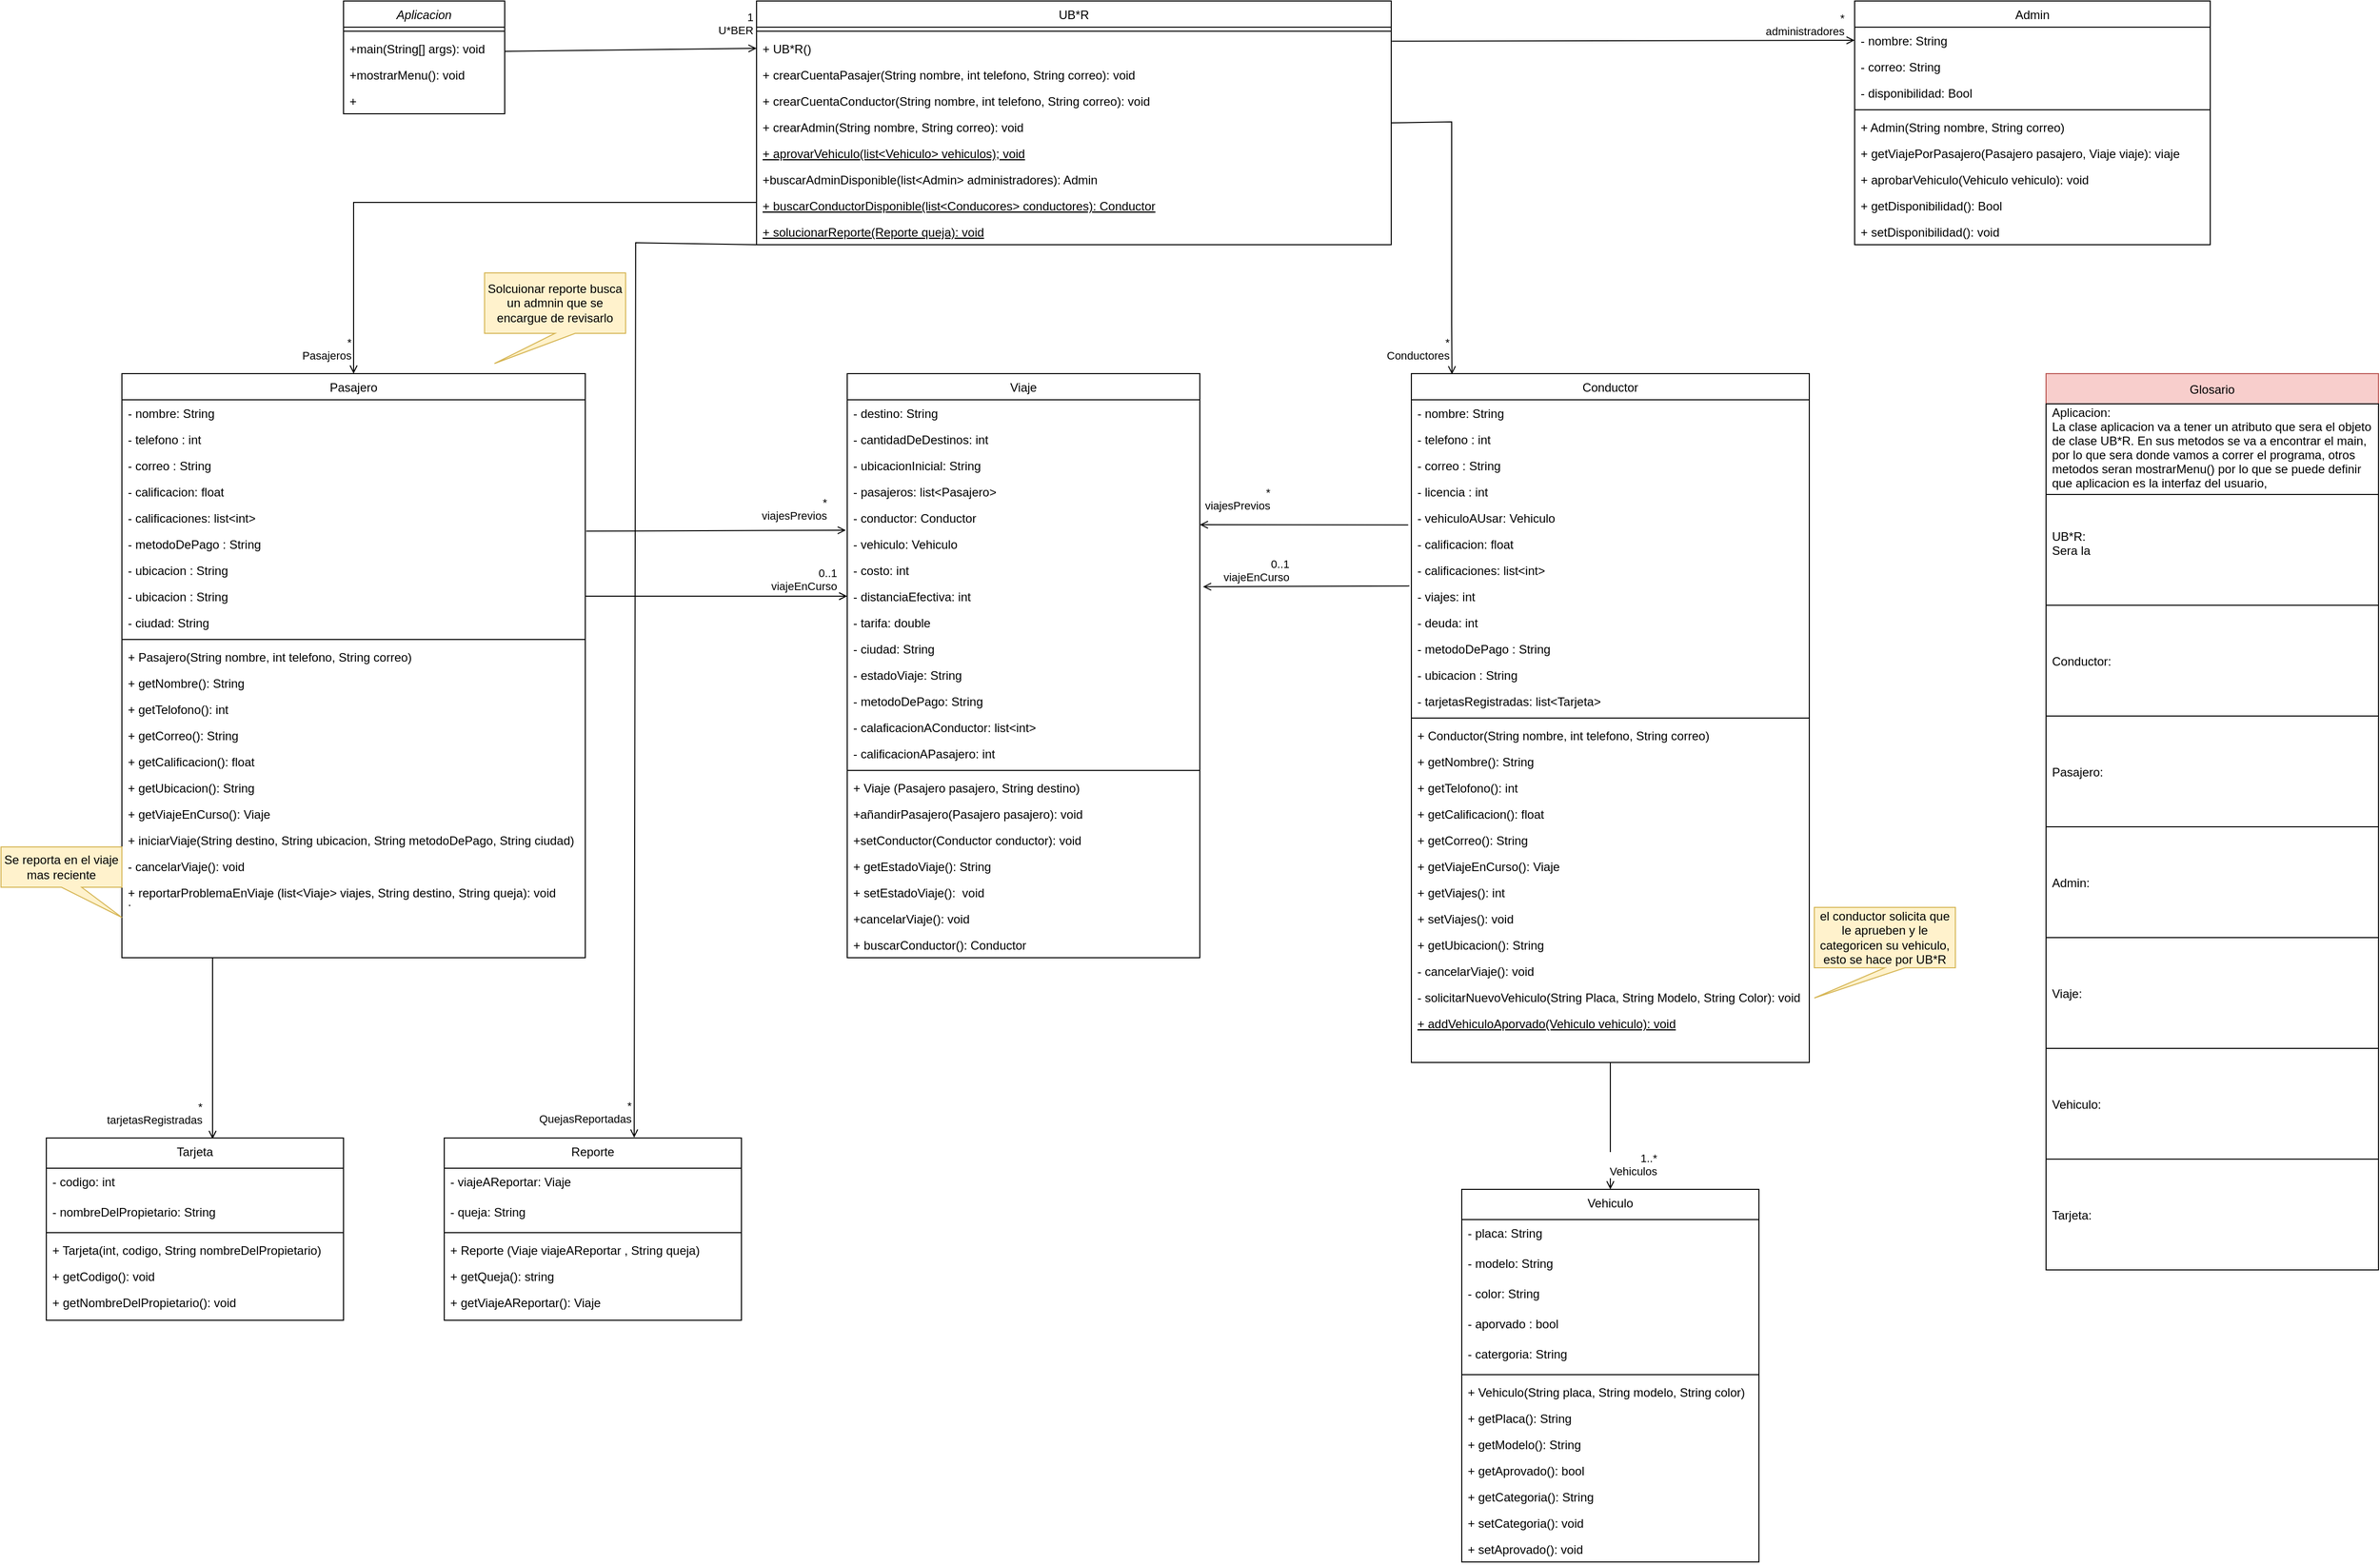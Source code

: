<mxfile version="20.3.0" type="github">
  <diagram id="C5RBs43oDa-KdzZeNtuy" name="Page-1">
    <mxGraphModel dx="1944" dy="609" grid="1" gridSize="10" guides="1" tooltips="1" connect="1" arrows="1" fold="1" page="1" pageScale="1" pageWidth="827" pageHeight="1169" math="0" shadow="0">
      <root>
        <mxCell id="WIyWlLk6GJQsqaUBKTNV-0" />
        <mxCell id="WIyWlLk6GJQsqaUBKTNV-1" parent="WIyWlLk6GJQsqaUBKTNV-0" />
        <mxCell id="zkfFHV4jXpPFQw0GAbJ--0" value="Aplicacion" style="swimlane;fontStyle=2;align=center;verticalAlign=top;childLayout=stackLayout;horizontal=1;startSize=26;horizontalStack=0;resizeParent=1;resizeLast=0;collapsible=1;marginBottom=0;rounded=0;shadow=0;strokeWidth=1;" parent="WIyWlLk6GJQsqaUBKTNV-1" vertex="1">
          <mxGeometry x="-370" y="40" width="160" height="112" as="geometry">
            <mxRectangle x="230" y="140" width="160" height="26" as="alternateBounds" />
          </mxGeometry>
        </mxCell>
        <mxCell id="zkfFHV4jXpPFQw0GAbJ--4" value="" style="line;html=1;strokeWidth=1;align=left;verticalAlign=middle;spacingTop=-1;spacingLeft=3;spacingRight=3;rotatable=0;labelPosition=right;points=[];portConstraint=eastwest;" parent="zkfFHV4jXpPFQw0GAbJ--0" vertex="1">
          <mxGeometry y="26" width="160" height="8" as="geometry" />
        </mxCell>
        <mxCell id="zkfFHV4jXpPFQw0GAbJ--5" value="+main(String[] args): void" style="text;align=left;verticalAlign=top;spacingLeft=4;spacingRight=4;overflow=hidden;rotatable=0;points=[[0,0.5],[1,0.5]];portConstraint=eastwest;" parent="zkfFHV4jXpPFQw0GAbJ--0" vertex="1">
          <mxGeometry y="34" width="160" height="26" as="geometry" />
        </mxCell>
        <mxCell id="MLmQVyr9P93g7gufr7wJ-302" value="" style="endArrow=open;html=1;rounded=0;entryX=0;entryY=0.5;entryDx=0;entryDy=0;endFill=0;" parent="zkfFHV4jXpPFQw0GAbJ--0" target="MLmQVyr9P93g7gufr7wJ-48" edge="1">
          <mxGeometry relative="1" as="geometry">
            <mxPoint x="160" y="50" as="sourcePoint" />
            <mxPoint x="275.84" y="49.998" as="targetPoint" />
          </mxGeometry>
        </mxCell>
        <mxCell id="MLmQVyr9P93g7gufr7wJ-303" value="1&lt;br&gt;U*BER" style="edgeLabel;resizable=0;html=1;align=right;verticalAlign=bottom;" parent="MLmQVyr9P93g7gufr7wJ-302" connectable="0" vertex="1">
          <mxGeometry x="1" relative="1" as="geometry">
            <mxPoint x="-2" y="-10" as="offset" />
          </mxGeometry>
        </mxCell>
        <mxCell id="MLmQVyr9P93g7gufr7wJ-40" value="+mostrarMenu(): void" style="text;align=left;verticalAlign=top;spacingLeft=4;spacingRight=4;overflow=hidden;rotatable=0;points=[[0,0.5],[1,0.5]];portConstraint=eastwest;" parent="zkfFHV4jXpPFQw0GAbJ--0" vertex="1">
          <mxGeometry y="60" width="160" height="26" as="geometry" />
        </mxCell>
        <mxCell id="MLmQVyr9P93g7gufr7wJ-39" value="+" style="text;align=left;verticalAlign=top;spacingLeft=4;spacingRight=4;overflow=hidden;rotatable=0;points=[[0,0.5],[1,0.5]];portConstraint=eastwest;" parent="zkfFHV4jXpPFQw0GAbJ--0" vertex="1">
          <mxGeometry y="86" width="160" height="26" as="geometry" />
        </mxCell>
        <mxCell id="MLmQVyr9P93g7gufr7wJ-501" style="edgeStyle=orthogonalEdgeStyle;rounded=0;orthogonalLoop=1;jettySize=auto;html=1;endArrow=open;endFill=0;" parent="WIyWlLk6GJQsqaUBKTNV-1" source="zkfFHV4jXpPFQw0GAbJ--6" edge="1">
          <mxGeometry relative="1" as="geometry">
            <mxPoint x="-500" y="1170" as="targetPoint" />
            <Array as="points">
              <mxPoint x="-500" y="1169" />
            </Array>
          </mxGeometry>
        </mxCell>
        <mxCell id="zkfFHV4jXpPFQw0GAbJ--6" value="Pasajero" style="swimlane;fontStyle=0;align=center;verticalAlign=top;childLayout=stackLayout;horizontal=1;startSize=26;horizontalStack=0;resizeParent=1;resizeLast=0;collapsible=1;marginBottom=0;rounded=0;shadow=0;strokeWidth=1;" parent="WIyWlLk6GJQsqaUBKTNV-1" vertex="1">
          <mxGeometry x="-590" y="410" width="460" height="580" as="geometry">
            <mxRectangle x="130" y="380" width="160" height="26" as="alternateBounds" />
          </mxGeometry>
        </mxCell>
        <mxCell id="zkfFHV4jXpPFQw0GAbJ--7" value="- nombre: String" style="text;align=left;verticalAlign=top;spacingLeft=4;spacingRight=4;overflow=hidden;rotatable=0;points=[[0,0.5],[1,0.5]];portConstraint=eastwest;" parent="zkfFHV4jXpPFQw0GAbJ--6" vertex="1">
          <mxGeometry y="26" width="460" height="26" as="geometry" />
        </mxCell>
        <mxCell id="MLmQVyr9P93g7gufr7wJ-67" value="- telefono : int" style="text;align=left;verticalAlign=top;spacingLeft=4;spacingRight=4;overflow=hidden;rotatable=0;points=[[0,0.5],[1,0.5]];portConstraint=eastwest;" parent="zkfFHV4jXpPFQw0GAbJ--6" vertex="1">
          <mxGeometry y="52" width="460" height="26" as="geometry" />
        </mxCell>
        <mxCell id="MLmQVyr9P93g7gufr7wJ-68" value="- correo : String" style="text;align=left;verticalAlign=top;spacingLeft=4;spacingRight=4;overflow=hidden;rotatable=0;points=[[0,0.5],[1,0.5]];portConstraint=eastwest;" parent="zkfFHV4jXpPFQw0GAbJ--6" vertex="1">
          <mxGeometry y="78" width="460" height="26" as="geometry" />
        </mxCell>
        <mxCell id="zkfFHV4jXpPFQw0GAbJ--8" value="- calificacion: float" style="text;align=left;verticalAlign=top;spacingLeft=4;spacingRight=4;overflow=hidden;rotatable=0;points=[[0,0.5],[1,0.5]];portConstraint=eastwest;rounded=0;shadow=0;html=0;" parent="zkfFHV4jXpPFQw0GAbJ--6" vertex="1">
          <mxGeometry y="104" width="460" height="26" as="geometry" />
        </mxCell>
        <mxCell id="MLmQVyr9P93g7gufr7wJ-361" value="- calificaciones: list&lt;int&gt;" style="text;align=left;verticalAlign=top;spacingLeft=4;spacingRight=4;overflow=hidden;rotatable=0;points=[[0,0.5],[1,0.5]];portConstraint=eastwest;rounded=0;shadow=0;html=0;" parent="zkfFHV4jXpPFQw0GAbJ--6" vertex="1">
          <mxGeometry y="130" width="460" height="26" as="geometry" />
        </mxCell>
        <mxCell id="MLmQVyr9P93g7gufr7wJ-64" value="- metodoDePago : String" style="text;align=left;verticalAlign=top;spacingLeft=4;spacingRight=4;overflow=hidden;rotatable=0;points=[[0,0.5],[1,0.5]];portConstraint=eastwest;rounded=0;shadow=0;html=0;" parent="zkfFHV4jXpPFQw0GAbJ--6" vertex="1">
          <mxGeometry y="156" width="460" height="26" as="geometry" />
        </mxCell>
        <mxCell id="MLmQVyr9P93g7gufr7wJ-65" value="- ubicacion : String" style="text;align=left;verticalAlign=top;spacingLeft=4;spacingRight=4;overflow=hidden;rotatable=0;points=[[0,0.5],[1,0.5]];portConstraint=eastwest;rounded=0;shadow=0;html=0;" parent="zkfFHV4jXpPFQw0GAbJ--6" vertex="1">
          <mxGeometry y="182" width="460" height="26" as="geometry" />
        </mxCell>
        <mxCell id="MLmQVyr9P93g7gufr7wJ-452" value="- ubicacion : String" style="text;align=left;verticalAlign=top;spacingLeft=4;spacingRight=4;overflow=hidden;rotatable=0;points=[[0,0.5],[1,0.5]];portConstraint=eastwest;rounded=0;shadow=0;html=0;" parent="zkfFHV4jXpPFQw0GAbJ--6" vertex="1">
          <mxGeometry y="208" width="460" height="26" as="geometry" />
        </mxCell>
        <mxCell id="MLmQVyr9P93g7gufr7wJ-353" value="- ciudad: String" style="text;align=left;verticalAlign=top;spacingLeft=4;spacingRight=4;overflow=hidden;rotatable=0;points=[[0,0.5],[1,0.5]];portConstraint=eastwest;rounded=0;shadow=0;html=0;" parent="zkfFHV4jXpPFQw0GAbJ--6" vertex="1">
          <mxGeometry y="234" width="460" height="26" as="geometry" />
        </mxCell>
        <mxCell id="zkfFHV4jXpPFQw0GAbJ--9" value="" style="line;html=1;strokeWidth=1;align=left;verticalAlign=middle;spacingTop=-1;spacingLeft=3;spacingRight=3;rotatable=0;labelPosition=right;points=[];portConstraint=eastwest;" parent="zkfFHV4jXpPFQw0GAbJ--6" vertex="1">
          <mxGeometry y="260" width="460" height="8" as="geometry" />
        </mxCell>
        <mxCell id="zkfFHV4jXpPFQw0GAbJ--11" value="+ Pasajero(String nombre, int telefono, String correo)" style="text;align=left;verticalAlign=top;spacingLeft=4;spacingRight=4;overflow=hidden;rotatable=0;points=[[0,0.5],[1,0.5]];portConstraint=eastwest;" parent="zkfFHV4jXpPFQw0GAbJ--6" vertex="1">
          <mxGeometry y="268" width="460" height="26" as="geometry" />
        </mxCell>
        <mxCell id="MLmQVyr9P93g7gufr7wJ-69" value="+ getNombre(): String" style="text;align=left;verticalAlign=top;spacingLeft=4;spacingRight=4;overflow=hidden;rotatable=0;points=[[0,0.5],[1,0.5]];portConstraint=eastwest;" parent="zkfFHV4jXpPFQw0GAbJ--6" vertex="1">
          <mxGeometry y="294" width="460" height="26" as="geometry" />
        </mxCell>
        <mxCell id="MLmQVyr9P93g7gufr7wJ-72" value="+ getTelofono(): int" style="text;align=left;verticalAlign=top;spacingLeft=4;spacingRight=4;overflow=hidden;rotatable=0;points=[[0,0.5],[1,0.5]];portConstraint=eastwest;" parent="zkfFHV4jXpPFQw0GAbJ--6" vertex="1">
          <mxGeometry y="320" width="460" height="26" as="geometry" />
        </mxCell>
        <mxCell id="MLmQVyr9P93g7gufr7wJ-71" value="+ getCorreo(): String" style="text;align=left;verticalAlign=top;spacingLeft=4;spacingRight=4;overflow=hidden;rotatable=0;points=[[0,0.5],[1,0.5]];portConstraint=eastwest;" parent="zkfFHV4jXpPFQw0GAbJ--6" vertex="1">
          <mxGeometry y="346" width="460" height="26" as="geometry" />
        </mxCell>
        <mxCell id="MLmQVyr9P93g7gufr7wJ-322" value="+ getCalificacion(): float" style="text;align=left;verticalAlign=top;spacingLeft=4;spacingRight=4;overflow=hidden;rotatable=0;points=[[0,0.5],[1,0.5]];portConstraint=eastwest;" parent="zkfFHV4jXpPFQw0GAbJ--6" vertex="1">
          <mxGeometry y="372" width="460" height="26" as="geometry" />
        </mxCell>
        <mxCell id="MLmQVyr9P93g7gufr7wJ-344" value="+ getUbicacion(): String" style="text;align=left;verticalAlign=top;spacingLeft=4;spacingRight=4;overflow=hidden;rotatable=0;points=[[0,0.5],[1,0.5]];portConstraint=eastwest;" parent="zkfFHV4jXpPFQw0GAbJ--6" vertex="1">
          <mxGeometry y="398" width="460" height="26" as="geometry" />
        </mxCell>
        <mxCell id="MLmQVyr9P93g7gufr7wJ-70" value="+ getViajeEnCurso(): Viaje" style="text;align=left;verticalAlign=top;spacingLeft=4;spacingRight=4;overflow=hidden;rotatable=0;points=[[0,0.5],[1,0.5]];portConstraint=eastwest;" parent="zkfFHV4jXpPFQw0GAbJ--6" vertex="1">
          <mxGeometry y="424" width="460" height="26" as="geometry" />
        </mxCell>
        <mxCell id="MLmQVyr9P93g7gufr7wJ-301" value="+ iniciarViaje(String destino, String ubicacion, String metodoDePago, String ciudad)" style="text;align=left;verticalAlign=top;spacingLeft=4;spacingRight=4;overflow=hidden;rotatable=0;points=[[0,0.5],[1,0.5]];portConstraint=eastwest;" parent="zkfFHV4jXpPFQw0GAbJ--6" vertex="1">
          <mxGeometry y="450" width="460" height="26" as="geometry" />
        </mxCell>
        <mxCell id="MLmQVyr9P93g7gufr7wJ-346" value="- cancelarViaje(): void" style="text;align=left;verticalAlign=top;spacingLeft=4;spacingRight=4;overflow=hidden;rotatable=0;points=[[0,0.5],[1,0.5]];portConstraint=eastwest;" parent="zkfFHV4jXpPFQw0GAbJ--6" vertex="1">
          <mxGeometry y="476" width="460" height="26" as="geometry" />
        </mxCell>
        <mxCell id="MLmQVyr9P93g7gufr7wJ-410" value="+ reportarProblemaEnViaje (list&lt;Viaje&gt; viajes, String destino, String queja): void&#xa;:" style="text;align=left;verticalAlign=top;spacingLeft=4;spacingRight=4;overflow=hidden;rotatable=0;points=[[0,0.5],[1,0.5]];portConstraint=eastwest;" parent="zkfFHV4jXpPFQw0GAbJ--6" vertex="1">
          <mxGeometry y="502" width="460" height="26" as="geometry" />
        </mxCell>
        <mxCell id="zkfFHV4jXpPFQw0GAbJ--17" value="Viaje" style="swimlane;fontStyle=0;align=center;verticalAlign=top;childLayout=stackLayout;horizontal=1;startSize=26;horizontalStack=0;resizeParent=1;resizeLast=0;collapsible=1;marginBottom=0;rounded=0;shadow=0;strokeWidth=1;" parent="WIyWlLk6GJQsqaUBKTNV-1" vertex="1">
          <mxGeometry x="130" y="410" width="350" height="580" as="geometry">
            <mxRectangle x="550" y="140" width="160" height="26" as="alternateBounds" />
          </mxGeometry>
        </mxCell>
        <mxCell id="zkfFHV4jXpPFQw0GAbJ--18" value="- destino: String" style="text;align=left;verticalAlign=top;spacingLeft=4;spacingRight=4;overflow=hidden;rotatable=0;points=[[0,0.5],[1,0.5]];portConstraint=eastwest;" parent="zkfFHV4jXpPFQw0GAbJ--17" vertex="1">
          <mxGeometry y="26" width="350" height="26" as="geometry" />
        </mxCell>
        <mxCell id="MLmQVyr9P93g7gufr7wJ-354" value="- cantidadDeDestinos: int" style="text;align=left;verticalAlign=top;spacingLeft=4;spacingRight=4;overflow=hidden;rotatable=0;points=[[0,0.5],[1,0.5]];portConstraint=eastwest;" parent="zkfFHV4jXpPFQw0GAbJ--17" vertex="1">
          <mxGeometry y="52" width="350" height="26" as="geometry" />
        </mxCell>
        <mxCell id="zkfFHV4jXpPFQw0GAbJ--19" value="- ubicacionInicial: String" style="text;align=left;verticalAlign=top;spacingLeft=4;spacingRight=4;overflow=hidden;rotatable=0;points=[[0,0.5],[1,0.5]];portConstraint=eastwest;rounded=0;shadow=0;html=0;" parent="zkfFHV4jXpPFQw0GAbJ--17" vertex="1">
          <mxGeometry y="78" width="350" height="26" as="geometry" />
        </mxCell>
        <mxCell id="zkfFHV4jXpPFQw0GAbJ--20" value="- pasajeros: list&lt;Pasajero&gt;" style="text;align=left;verticalAlign=top;spacingLeft=4;spacingRight=4;overflow=hidden;rotatable=0;points=[[0,0.5],[1,0.5]];portConstraint=eastwest;rounded=0;shadow=0;html=0;" parent="zkfFHV4jXpPFQw0GAbJ--17" vertex="1">
          <mxGeometry y="104" width="350" height="26" as="geometry" />
        </mxCell>
        <mxCell id="zkfFHV4jXpPFQw0GAbJ--21" value="- conductor: Conductor" style="text;align=left;verticalAlign=top;spacingLeft=4;spacingRight=4;overflow=hidden;rotatable=0;points=[[0,0.5],[1,0.5]];portConstraint=eastwest;rounded=0;shadow=0;html=0;" parent="zkfFHV4jXpPFQw0GAbJ--17" vertex="1">
          <mxGeometry y="130" width="350" height="26" as="geometry" />
        </mxCell>
        <mxCell id="MLmQVyr9P93g7gufr7wJ-474" value="" style="endArrow=open;html=1;rounded=0;entryX=-0.004;entryY=0.982;entryDx=0;entryDy=0;endFill=0;exitX=-0.008;exitY=0.781;exitDx=0;exitDy=0;exitPerimeter=0;entryPerimeter=0;" parent="zkfFHV4jXpPFQw0GAbJ--17" source="MLmQVyr9P93g7gufr7wJ-424" edge="1">
          <mxGeometry width="50" height="50" relative="1" as="geometry">
            <mxPoint x="92.32" y="150.86" as="sourcePoint" />
            <mxPoint x="350.0" y="150.002" as="targetPoint" />
          </mxGeometry>
        </mxCell>
        <mxCell id="zkfFHV4jXpPFQw0GAbJ--22" value="- vehiculo: Vehiculo" style="text;align=left;verticalAlign=top;spacingLeft=4;spacingRight=4;overflow=hidden;rotatable=0;points=[[0,0.5],[1,0.5]];portConstraint=eastwest;rounded=0;shadow=0;html=0;" parent="zkfFHV4jXpPFQw0GAbJ--17" vertex="1">
          <mxGeometry y="156" width="350" height="26" as="geometry" />
        </mxCell>
        <mxCell id="MLmQVyr9P93g7gufr7wJ-349" value="- costo: int" style="text;align=left;verticalAlign=top;spacingLeft=4;spacingRight=4;overflow=hidden;rotatable=0;points=[[0,0.5],[1,0.5]];portConstraint=eastwest;rounded=0;shadow=0;html=0;" parent="zkfFHV4jXpPFQw0GAbJ--17" vertex="1">
          <mxGeometry y="182" width="350" height="26" as="geometry" />
        </mxCell>
        <mxCell id="MLmQVyr9P93g7gufr7wJ-350" value="- distanciaEfectiva: int" style="text;align=left;verticalAlign=top;spacingLeft=4;spacingRight=4;overflow=hidden;rotatable=0;points=[[0,0.5],[1,0.5]];portConstraint=eastwest;rounded=0;shadow=0;html=0;" parent="zkfFHV4jXpPFQw0GAbJ--17" vertex="1">
          <mxGeometry y="208" width="350" height="26" as="geometry" />
        </mxCell>
        <mxCell id="MLmQVyr9P93g7gufr7wJ-351" value="- tarifa: double" style="text;align=left;verticalAlign=top;spacingLeft=4;spacingRight=4;overflow=hidden;rotatable=0;points=[[0,0.5],[1,0.5]];portConstraint=eastwest;rounded=0;shadow=0;html=0;" parent="zkfFHV4jXpPFQw0GAbJ--17" vertex="1">
          <mxGeometry y="234" width="350" height="26" as="geometry" />
        </mxCell>
        <mxCell id="MLmQVyr9P93g7gufr7wJ-352" value="- ciudad: String" style="text;align=left;verticalAlign=top;spacingLeft=4;spacingRight=4;overflow=hidden;rotatable=0;points=[[0,0.5],[1,0.5]];portConstraint=eastwest;rounded=0;shadow=0;html=0;" parent="zkfFHV4jXpPFQw0GAbJ--17" vertex="1">
          <mxGeometry y="260" width="350" height="26" as="geometry" />
        </mxCell>
        <mxCell id="MLmQVyr9P93g7gufr7wJ-357" value="- estadoViaje: String" style="text;align=left;verticalAlign=top;spacingLeft=4;spacingRight=4;overflow=hidden;rotatable=0;points=[[0,0.5],[1,0.5]];portConstraint=eastwest;rounded=0;shadow=0;html=0;" parent="zkfFHV4jXpPFQw0GAbJ--17" vertex="1">
          <mxGeometry y="286" width="350" height="26" as="geometry" />
        </mxCell>
        <mxCell id="MLmQVyr9P93g7gufr7wJ-362" value="- metodoDePago: String" style="text;align=left;verticalAlign=top;spacingLeft=4;spacingRight=4;overflow=hidden;rotatable=0;points=[[0,0.5],[1,0.5]];portConstraint=eastwest;rounded=0;shadow=0;html=0;" parent="zkfFHV4jXpPFQw0GAbJ--17" vertex="1">
          <mxGeometry y="312" width="350" height="26" as="geometry" />
        </mxCell>
        <mxCell id="MLmQVyr9P93g7gufr7wJ-363" value="- calaficacionAConductor: list&lt;int&gt;" style="text;align=left;verticalAlign=top;spacingLeft=4;spacingRight=4;overflow=hidden;rotatable=0;points=[[0,0.5],[1,0.5]];portConstraint=eastwest;rounded=0;shadow=0;html=0;" parent="zkfFHV4jXpPFQw0GAbJ--17" vertex="1">
          <mxGeometry y="338" width="350" height="26" as="geometry" />
        </mxCell>
        <mxCell id="MLmQVyr9P93g7gufr7wJ-364" value="- calificacionAPasajero: int" style="text;align=left;verticalAlign=top;spacingLeft=4;spacingRight=4;overflow=hidden;rotatable=0;points=[[0,0.5],[1,0.5]];portConstraint=eastwest;rounded=0;shadow=0;html=0;" parent="zkfFHV4jXpPFQw0GAbJ--17" vertex="1">
          <mxGeometry y="364" width="350" height="26" as="geometry" />
        </mxCell>
        <mxCell id="zkfFHV4jXpPFQw0GAbJ--23" value="" style="line;html=1;strokeWidth=1;align=left;verticalAlign=middle;spacingTop=-1;spacingLeft=3;spacingRight=3;rotatable=0;labelPosition=right;points=[];portConstraint=eastwest;" parent="zkfFHV4jXpPFQw0GAbJ--17" vertex="1">
          <mxGeometry y="390" width="350" height="8" as="geometry" />
        </mxCell>
        <mxCell id="MLmQVyr9P93g7gufr7wJ-356" value="+ Viaje (Pasajero pasajero, String destino)" style="text;align=left;verticalAlign=top;spacingLeft=4;spacingRight=4;overflow=hidden;rotatable=0;points=[[0,0.5],[1,0.5]];portConstraint=eastwest;" parent="zkfFHV4jXpPFQw0GAbJ--17" vertex="1">
          <mxGeometry y="398" width="350" height="26" as="geometry" />
        </mxCell>
        <mxCell id="zkfFHV4jXpPFQw0GAbJ--24" value="+añandirPasajero(Pasajero pasajero): void" style="text;align=left;verticalAlign=top;spacingLeft=4;spacingRight=4;overflow=hidden;rotatable=0;points=[[0,0.5],[1,0.5]];portConstraint=eastwest;" parent="zkfFHV4jXpPFQw0GAbJ--17" vertex="1">
          <mxGeometry y="424" width="350" height="26" as="geometry" />
        </mxCell>
        <mxCell id="zkfFHV4jXpPFQw0GAbJ--25" value="+setConductor(Conductor conductor): void" style="text;align=left;verticalAlign=top;spacingLeft=4;spacingRight=4;overflow=hidden;rotatable=0;points=[[0,0.5],[1,0.5]];portConstraint=eastwest;" parent="zkfFHV4jXpPFQw0GAbJ--17" vertex="1">
          <mxGeometry y="450" width="350" height="26" as="geometry" />
        </mxCell>
        <mxCell id="MLmQVyr9P93g7gufr7wJ-358" value="+ getEstadoViaje(): String" style="text;align=left;verticalAlign=top;spacingLeft=4;spacingRight=4;overflow=hidden;rotatable=0;points=[[0,0.5],[1,0.5]];portConstraint=eastwest;" parent="zkfFHV4jXpPFQw0GAbJ--17" vertex="1">
          <mxGeometry y="476" width="350" height="26" as="geometry" />
        </mxCell>
        <mxCell id="MLmQVyr9P93g7gufr7wJ-359" value="+ setEstadoViaje():  void" style="text;align=left;verticalAlign=top;spacingLeft=4;spacingRight=4;overflow=hidden;rotatable=0;points=[[0,0.5],[1,0.5]];portConstraint=eastwest;" parent="zkfFHV4jXpPFQw0GAbJ--17" vertex="1">
          <mxGeometry y="502" width="350" height="26" as="geometry" />
        </mxCell>
        <mxCell id="MLmQVyr9P93g7gufr7wJ-465" value="+cancelarViaje(): void" style="text;align=left;verticalAlign=top;spacingLeft=4;spacingRight=4;overflow=hidden;rotatable=0;points=[[0,0.5],[1,0.5]];portConstraint=eastwest;" parent="zkfFHV4jXpPFQw0GAbJ--17" vertex="1">
          <mxGeometry y="528" width="350" height="26" as="geometry" />
        </mxCell>
        <mxCell id="MLmQVyr9P93g7gufr7wJ-478" value="+ buscarConductor(): Conductor" style="text;align=left;verticalAlign=top;spacingLeft=4;spacingRight=4;overflow=hidden;rotatable=0;points=[[0,0.5],[1,0.5]];portConstraint=eastwest;" parent="zkfFHV4jXpPFQw0GAbJ--17" vertex="1">
          <mxGeometry y="554" width="350" height="26" as="geometry" />
        </mxCell>
        <mxCell id="MLmQVyr9P93g7gufr7wJ-41" value="UB*R" style="swimlane;fontStyle=0;align=center;verticalAlign=top;childLayout=stackLayout;horizontal=1;startSize=26;horizontalStack=0;resizeParent=1;resizeLast=0;collapsible=1;marginBottom=0;rounded=0;shadow=0;strokeWidth=1;" parent="WIyWlLk6GJQsqaUBKTNV-1" vertex="1">
          <mxGeometry x="40" y="40" width="630" height="242" as="geometry">
            <mxRectangle x="550" y="140" width="160" height="26" as="alternateBounds" />
          </mxGeometry>
        </mxCell>
        <mxCell id="MLmQVyr9P93g7gufr7wJ-47" value="" style="line;html=1;strokeWidth=1;align=left;verticalAlign=middle;spacingTop=-1;spacingLeft=3;spacingRight=3;rotatable=0;labelPosition=right;points=[];portConstraint=eastwest;" parent="MLmQVyr9P93g7gufr7wJ-41" vertex="1">
          <mxGeometry y="26" width="630" height="8" as="geometry" />
        </mxCell>
        <mxCell id="MLmQVyr9P93g7gufr7wJ-48" value="+ UB*R()" style="text;align=left;verticalAlign=top;spacingLeft=4;spacingRight=4;overflow=hidden;rotatable=0;points=[[0,0.5],[1,0.5]];portConstraint=eastwest;" parent="MLmQVyr9P93g7gufr7wJ-41" vertex="1">
          <mxGeometry y="34" width="630" height="26" as="geometry" />
        </mxCell>
        <mxCell id="MLmQVyr9P93g7gufr7wJ-365" value="+ crearCuentaPasajer(String nombre, int telefono, String correo): void" style="text;align=left;verticalAlign=top;spacingLeft=4;spacingRight=4;overflow=hidden;rotatable=0;points=[[0,0.5],[1,0.5]];portConstraint=eastwest;" parent="MLmQVyr9P93g7gufr7wJ-41" vertex="1">
          <mxGeometry y="60" width="630" height="26" as="geometry" />
        </mxCell>
        <mxCell id="MLmQVyr9P93g7gufr7wJ-369" value="+ crearCuentaConductor(String nombre, int telefono, String correo): void" style="text;align=left;verticalAlign=top;spacingLeft=4;spacingRight=4;overflow=hidden;rotatable=0;points=[[0,0.5],[1,0.5]];portConstraint=eastwest;" parent="MLmQVyr9P93g7gufr7wJ-41" vertex="1">
          <mxGeometry y="86" width="630" height="26" as="geometry" />
        </mxCell>
        <mxCell id="MLmQVyr9P93g7gufr7wJ-467" value="+ crearAdmin(String nombre, String correo): void" style="text;align=left;verticalAlign=top;spacingLeft=4;spacingRight=4;overflow=hidden;rotatable=0;points=[[0,0.5],[1,0.5]];portConstraint=eastwest;" parent="MLmQVyr9P93g7gufr7wJ-41" vertex="1">
          <mxGeometry y="112" width="630" height="26" as="geometry" />
        </mxCell>
        <mxCell id="MLmQVyr9P93g7gufr7wJ-370" value="+ aprovarVehiculo(list&lt;Vehiculo&gt; vehiculos); void" style="text;align=left;verticalAlign=top;spacingLeft=4;spacingRight=4;overflow=hidden;rotatable=0;points=[[0,0.5],[1,0.5]];portConstraint=eastwest;fontStyle=4" parent="MLmQVyr9P93g7gufr7wJ-41" vertex="1">
          <mxGeometry y="138" width="630" height="26" as="geometry" />
        </mxCell>
        <mxCell id="MLmQVyr9P93g7gufr7wJ-466" value="+buscarAdminDisponible(list&lt;Admin&gt; administradores): Admin" style="text;align=left;verticalAlign=top;spacingLeft=4;spacingRight=4;overflow=hidden;rotatable=0;points=[[0,0.5],[1,0.5]];portConstraint=eastwest;" parent="MLmQVyr9P93g7gufr7wJ-41" vertex="1">
          <mxGeometry y="164" width="630" height="26" as="geometry" />
        </mxCell>
        <mxCell id="MLmQVyr9P93g7gufr7wJ-479" value="+ buscarConductorDisponible(list&lt;Conducores&gt; conductores): Conductor" style="text;align=left;verticalAlign=top;spacingLeft=4;spacingRight=4;overflow=hidden;rotatable=0;points=[[0,0.5],[1,0.5]];portConstraint=eastwest;fontStyle=4" parent="MLmQVyr9P93g7gufr7wJ-41" vertex="1">
          <mxGeometry y="190" width="630" height="26" as="geometry" />
        </mxCell>
        <mxCell id="MLmQVyr9P93g7gufr7wJ-480" value="+ solucionarReporte(Reporte queja): void" style="text;align=left;verticalAlign=top;spacingLeft=4;spacingRight=4;overflow=hidden;rotatable=0;points=[[0,0.5],[1,0.5]];portConstraint=eastwest;fontStyle=4" parent="MLmQVyr9P93g7gufr7wJ-41" vertex="1">
          <mxGeometry y="216" width="630" height="26" as="geometry" />
        </mxCell>
        <mxCell id="MLmQVyr9P93g7gufr7wJ-56" value="" style="endArrow=open;html=1;rounded=0;entryX=0.5;entryY=0;entryDx=0;entryDy=0;endFill=0;" parent="WIyWlLk6GJQsqaUBKTNV-1" target="zkfFHV4jXpPFQw0GAbJ--6" edge="1">
          <mxGeometry relative="1" as="geometry">
            <mxPoint x="40" y="240" as="sourcePoint" />
            <mxPoint x="402" y="380" as="targetPoint" />
            <Array as="points">
              <mxPoint x="-360" y="240" />
            </Array>
          </mxGeometry>
        </mxCell>
        <mxCell id="MLmQVyr9P93g7gufr7wJ-59" value="* &lt;br&gt;Pasajeros" style="edgeLabel;resizable=0;html=1;align=right;verticalAlign=bottom;" parent="MLmQVyr9P93g7gufr7wJ-56" connectable="0" vertex="1">
          <mxGeometry x="1" relative="1" as="geometry">
            <mxPoint x="-2" y="-10" as="offset" />
          </mxGeometry>
        </mxCell>
        <mxCell id="MLmQVyr9P93g7gufr7wJ-304" value="" style="endArrow=open;html=1;rounded=0;endFill=0;exitX=1;exitY=0.5;exitDx=0;exitDy=0;entryX=0.102;entryY=0.001;entryDx=0;entryDy=0;entryPerimeter=0;" parent="WIyWlLk6GJQsqaUBKTNV-1" source="MLmQVyr9P93g7gufr7wJ-41" target="MLmQVyr9P93g7gufr7wJ-306" edge="1">
          <mxGeometry relative="1" as="geometry">
            <mxPoint x="610" y="250" as="sourcePoint" />
            <mxPoint x="730" y="407" as="targetPoint" />
            <Array as="points">
              <mxPoint x="730" y="160" />
              <mxPoint x="730" y="360" />
            </Array>
          </mxGeometry>
        </mxCell>
        <mxCell id="MLmQVyr9P93g7gufr7wJ-305" value="* &lt;br&gt;Conductores" style="edgeLabel;resizable=0;html=1;align=right;verticalAlign=bottom;" parent="MLmQVyr9P93g7gufr7wJ-304" connectable="0" vertex="1">
          <mxGeometry x="1" relative="1" as="geometry">
            <mxPoint x="-2" y="-10" as="offset" />
          </mxGeometry>
        </mxCell>
        <mxCell id="MLmQVyr9P93g7gufr7wJ-306" value="Conductor" style="swimlane;fontStyle=0;align=center;verticalAlign=top;childLayout=stackLayout;horizontal=1;startSize=26;horizontalStack=0;resizeParent=1;resizeLast=0;collapsible=1;marginBottom=0;rounded=0;shadow=0;strokeWidth=1;" parent="WIyWlLk6GJQsqaUBKTNV-1" vertex="1">
          <mxGeometry x="690" y="410" width="395" height="684" as="geometry">
            <mxRectangle x="130" y="380" width="160" height="26" as="alternateBounds" />
          </mxGeometry>
        </mxCell>
        <mxCell id="MLmQVyr9P93g7gufr7wJ-307" value="- nombre: String" style="text;align=left;verticalAlign=top;spacingLeft=4;spacingRight=4;overflow=hidden;rotatable=0;points=[[0,0.5],[1,0.5]];portConstraint=eastwest;" parent="MLmQVyr9P93g7gufr7wJ-306" vertex="1">
          <mxGeometry y="26" width="395" height="26" as="geometry" />
        </mxCell>
        <mxCell id="MLmQVyr9P93g7gufr7wJ-308" value="- telefono : int" style="text;align=left;verticalAlign=top;spacingLeft=4;spacingRight=4;overflow=hidden;rotatable=0;points=[[0,0.5],[1,0.5]];portConstraint=eastwest;" parent="MLmQVyr9P93g7gufr7wJ-306" vertex="1">
          <mxGeometry y="52" width="395" height="26" as="geometry" />
        </mxCell>
        <mxCell id="MLmQVyr9P93g7gufr7wJ-309" value="- correo : String" style="text;align=left;verticalAlign=top;spacingLeft=4;spacingRight=4;overflow=hidden;rotatable=0;points=[[0,0.5],[1,0.5]];portConstraint=eastwest;" parent="MLmQVyr9P93g7gufr7wJ-306" vertex="1">
          <mxGeometry y="78" width="395" height="26" as="geometry" />
        </mxCell>
        <mxCell id="MLmQVyr9P93g7gufr7wJ-425" value="- licencia : int" style="text;align=left;verticalAlign=top;spacingLeft=4;spacingRight=4;overflow=hidden;rotatable=0;points=[[0,0.5],[1,0.5]];portConstraint=eastwest;" parent="MLmQVyr9P93g7gufr7wJ-306" vertex="1">
          <mxGeometry y="104" width="395" height="26" as="geometry" />
        </mxCell>
        <mxCell id="MLmQVyr9P93g7gufr7wJ-424" value="- vehiculoAUsar: Vehiculo" style="text;align=left;verticalAlign=top;spacingLeft=4;spacingRight=4;overflow=hidden;rotatable=0;points=[[0,0.5],[1,0.5]];portConstraint=eastwest;" parent="MLmQVyr9P93g7gufr7wJ-306" vertex="1">
          <mxGeometry y="130" width="395" height="26" as="geometry" />
        </mxCell>
        <mxCell id="MLmQVyr9P93g7gufr7wJ-310" value="- calificacion: float" style="text;align=left;verticalAlign=top;spacingLeft=4;spacingRight=4;overflow=hidden;rotatable=0;points=[[0,0.5],[1,0.5]];portConstraint=eastwest;rounded=0;shadow=0;html=0;" parent="MLmQVyr9P93g7gufr7wJ-306" vertex="1">
          <mxGeometry y="156" width="395" height="26" as="geometry" />
        </mxCell>
        <mxCell id="MLmQVyr9P93g7gufr7wJ-360" value="- calificaciones: list&lt;int&gt;" style="text;align=left;verticalAlign=top;spacingLeft=4;spacingRight=4;overflow=hidden;rotatable=0;points=[[0,0.5],[1,0.5]];portConstraint=eastwest;rounded=0;shadow=0;html=0;" parent="MLmQVyr9P93g7gufr7wJ-306" vertex="1">
          <mxGeometry y="182" width="395" height="26" as="geometry" />
        </mxCell>
        <mxCell id="MLmQVyr9P93g7gufr7wJ-340" value="- viajes: int" style="text;align=left;verticalAlign=top;spacingLeft=4;spacingRight=4;overflow=hidden;rotatable=0;points=[[0,0.5],[1,0.5]];portConstraint=eastwest;rounded=0;shadow=0;html=0;" parent="MLmQVyr9P93g7gufr7wJ-306" vertex="1">
          <mxGeometry y="208" width="395" height="26" as="geometry" />
        </mxCell>
        <mxCell id="MLmQVyr9P93g7gufr7wJ-341" value="- deuda: int" style="text;align=left;verticalAlign=top;spacingLeft=4;spacingRight=4;overflow=hidden;rotatable=0;points=[[0,0.5],[1,0.5]];portConstraint=eastwest;rounded=0;shadow=0;html=0;" parent="MLmQVyr9P93g7gufr7wJ-306" vertex="1">
          <mxGeometry y="234" width="395" height="26" as="geometry" />
        </mxCell>
        <mxCell id="MLmQVyr9P93g7gufr7wJ-312" value="- metodoDePago : String" style="text;align=left;verticalAlign=top;spacingLeft=4;spacingRight=4;overflow=hidden;rotatable=0;points=[[0,0.5],[1,0.5]];portConstraint=eastwest;rounded=0;shadow=0;html=0;" parent="MLmQVyr9P93g7gufr7wJ-306" vertex="1">
          <mxGeometry y="260" width="395" height="26" as="geometry" />
        </mxCell>
        <mxCell id="MLmQVyr9P93g7gufr7wJ-313" value="- ubicacion : String" style="text;align=left;verticalAlign=top;spacingLeft=4;spacingRight=4;overflow=hidden;rotatable=0;points=[[0,0.5],[1,0.5]];portConstraint=eastwest;rounded=0;shadow=0;html=0;" parent="MLmQVyr9P93g7gufr7wJ-306" vertex="1">
          <mxGeometry y="286" width="395" height="26" as="geometry" />
        </mxCell>
        <mxCell id="MLmQVyr9P93g7gufr7wJ-314" value="- tarjetasRegistradas: list&lt;Tarjeta&gt;" style="text;align=left;verticalAlign=top;spacingLeft=4;spacingRight=4;overflow=hidden;rotatable=0;points=[[0,0.5],[1,0.5]];portConstraint=eastwest;rounded=0;shadow=0;html=0;" parent="MLmQVyr9P93g7gufr7wJ-306" vertex="1">
          <mxGeometry y="312" width="395" height="26" as="geometry" />
        </mxCell>
        <mxCell id="MLmQVyr9P93g7gufr7wJ-315" value="" style="line;html=1;strokeWidth=1;align=left;verticalAlign=middle;spacingTop=-1;spacingLeft=3;spacingRight=3;rotatable=0;labelPosition=right;points=[];portConstraint=eastwest;" parent="MLmQVyr9P93g7gufr7wJ-306" vertex="1">
          <mxGeometry y="338" width="395" height="8" as="geometry" />
        </mxCell>
        <mxCell id="MLmQVyr9P93g7gufr7wJ-316" value="+ Conductor(String nombre, int telefono, String correo)" style="text;align=left;verticalAlign=top;spacingLeft=4;spacingRight=4;overflow=hidden;rotatable=0;points=[[0,0.5],[1,0.5]];portConstraint=eastwest;" parent="MLmQVyr9P93g7gufr7wJ-306" vertex="1">
          <mxGeometry y="346" width="395" height="26" as="geometry" />
        </mxCell>
        <mxCell id="MLmQVyr9P93g7gufr7wJ-317" value="+ getNombre(): String" style="text;align=left;verticalAlign=top;spacingLeft=4;spacingRight=4;overflow=hidden;rotatable=0;points=[[0,0.5],[1,0.5]];portConstraint=eastwest;" parent="MLmQVyr9P93g7gufr7wJ-306" vertex="1">
          <mxGeometry y="372" width="395" height="26" as="geometry" />
        </mxCell>
        <mxCell id="MLmQVyr9P93g7gufr7wJ-318" value="+ getTelofono(): int" style="text;align=left;verticalAlign=top;spacingLeft=4;spacingRight=4;overflow=hidden;rotatable=0;points=[[0,0.5],[1,0.5]];portConstraint=eastwest;" parent="MLmQVyr9P93g7gufr7wJ-306" vertex="1">
          <mxGeometry y="398" width="395" height="26" as="geometry" />
        </mxCell>
        <mxCell id="MLmQVyr9P93g7gufr7wJ-339" value="+ getCalificacion(): float" style="text;align=left;verticalAlign=top;spacingLeft=4;spacingRight=4;overflow=hidden;rotatable=0;points=[[0,0.5],[1,0.5]];portConstraint=eastwest;" parent="MLmQVyr9P93g7gufr7wJ-306" vertex="1">
          <mxGeometry y="424" width="395" height="26" as="geometry" />
        </mxCell>
        <mxCell id="MLmQVyr9P93g7gufr7wJ-319" value="+ getCorreo(): String" style="text;align=left;verticalAlign=top;spacingLeft=4;spacingRight=4;overflow=hidden;rotatable=0;points=[[0,0.5],[1,0.5]];portConstraint=eastwest;" parent="MLmQVyr9P93g7gufr7wJ-306" vertex="1">
          <mxGeometry y="450" width="395" height="26" as="geometry" />
        </mxCell>
        <mxCell id="MLmQVyr9P93g7gufr7wJ-320" value="+ getViajeEnCurso(): Viaje" style="text;align=left;verticalAlign=top;spacingLeft=4;spacingRight=4;overflow=hidden;rotatable=0;points=[[0,0.5],[1,0.5]];portConstraint=eastwest;" parent="MLmQVyr9P93g7gufr7wJ-306" vertex="1">
          <mxGeometry y="476" width="395" height="26" as="geometry" />
        </mxCell>
        <mxCell id="MLmQVyr9P93g7gufr7wJ-342" value="+ getViajes(): int" style="text;align=left;verticalAlign=top;spacingLeft=4;spacingRight=4;overflow=hidden;rotatable=0;points=[[0,0.5],[1,0.5]];portConstraint=eastwest;" parent="MLmQVyr9P93g7gufr7wJ-306" vertex="1">
          <mxGeometry y="502" width="395" height="26" as="geometry" />
        </mxCell>
        <mxCell id="MLmQVyr9P93g7gufr7wJ-321" value="+ setViajes(): void" style="text;align=left;verticalAlign=top;spacingLeft=4;spacingRight=4;overflow=hidden;rotatable=0;points=[[0,0.5],[1,0.5]];portConstraint=eastwest;" parent="MLmQVyr9P93g7gufr7wJ-306" vertex="1">
          <mxGeometry y="528" width="395" height="26" as="geometry" />
        </mxCell>
        <mxCell id="MLmQVyr9P93g7gufr7wJ-343" value="+ getUbicacion(): String" style="text;align=left;verticalAlign=top;spacingLeft=4;spacingRight=4;overflow=hidden;rotatable=0;points=[[0,0.5],[1,0.5]];portConstraint=eastwest;" parent="MLmQVyr9P93g7gufr7wJ-306" vertex="1">
          <mxGeometry y="554" width="395" height="26" as="geometry" />
        </mxCell>
        <mxCell id="MLmQVyr9P93g7gufr7wJ-345" value="- cancelarViaje(): void" style="text;align=left;verticalAlign=top;spacingLeft=4;spacingRight=4;overflow=hidden;rotatable=0;points=[[0,0.5],[1,0.5]];portConstraint=eastwest;" parent="MLmQVyr9P93g7gufr7wJ-306" vertex="1">
          <mxGeometry y="580" width="395" height="26" as="geometry" />
        </mxCell>
        <mxCell id="MLmQVyr9P93g7gufr7wJ-426" value="- solicitarNuevoVehiculo(String Placa, String Modelo, String Color): void" style="text;align=left;verticalAlign=top;spacingLeft=4;spacingRight=4;overflow=hidden;rotatable=0;points=[[0,0.5],[1,0.5]];portConstraint=eastwest;" parent="MLmQVyr9P93g7gufr7wJ-306" vertex="1">
          <mxGeometry y="606" width="395" height="26" as="geometry" />
        </mxCell>
        <mxCell id="MLmQVyr9P93g7gufr7wJ-470" value="+ addVehiculoAporvado(Vehiculo vehiculo): void" style="text;align=left;verticalAlign=top;spacingLeft=4;spacingRight=4;overflow=hidden;rotatable=0;points=[[0,0.5],[1,0.5]];portConstraint=eastwest;fontStyle=4" parent="MLmQVyr9P93g7gufr7wJ-306" vertex="1">
          <mxGeometry y="632" width="395" height="26" as="geometry" />
        </mxCell>
        <mxCell id="MLmQVyr9P93g7gufr7wJ-402" value="Admin" style="swimlane;fontStyle=0;align=center;verticalAlign=top;childLayout=stackLayout;horizontal=1;startSize=26;horizontalStack=0;resizeParent=1;resizeLast=0;collapsible=1;marginBottom=0;rounded=0;shadow=0;strokeWidth=1;" parent="WIyWlLk6GJQsqaUBKTNV-1" vertex="1">
          <mxGeometry x="1130" y="40" width="353" height="242" as="geometry">
            <mxRectangle x="130" y="380" width="160" height="26" as="alternateBounds" />
          </mxGeometry>
        </mxCell>
        <mxCell id="MLmQVyr9P93g7gufr7wJ-403" value="- nombre: String" style="text;align=left;verticalAlign=top;spacingLeft=4;spacingRight=4;overflow=hidden;rotatable=0;points=[[0,0.5],[1,0.5]];portConstraint=eastwest;" parent="MLmQVyr9P93g7gufr7wJ-402" vertex="1">
          <mxGeometry y="26" width="353" height="26" as="geometry" />
        </mxCell>
        <mxCell id="MLmQVyr9P93g7gufr7wJ-406" value="- correo: String" style="text;align=left;verticalAlign=top;spacingLeft=4;spacingRight=4;overflow=hidden;rotatable=0;points=[[0,0.5],[1,0.5]];portConstraint=eastwest;" parent="MLmQVyr9P93g7gufr7wJ-402" vertex="1">
          <mxGeometry y="52" width="353" height="26" as="geometry" />
        </mxCell>
        <mxCell id="MLmQVyr9P93g7gufr7wJ-435" value="- disponibilidad: Bool" style="text;align=left;verticalAlign=top;spacingLeft=4;spacingRight=4;overflow=hidden;rotatable=0;points=[[0,0.5],[1,0.5]];portConstraint=eastwest;" parent="MLmQVyr9P93g7gufr7wJ-402" vertex="1">
          <mxGeometry y="78" width="353" height="26" as="geometry" />
        </mxCell>
        <mxCell id="MLmQVyr9P93g7gufr7wJ-404" value="" style="line;html=1;strokeWidth=1;align=left;verticalAlign=middle;spacingTop=-1;spacingLeft=3;spacingRight=3;rotatable=0;labelPosition=right;points=[];portConstraint=eastwest;" parent="MLmQVyr9P93g7gufr7wJ-402" vertex="1">
          <mxGeometry y="104" width="353" height="8" as="geometry" />
        </mxCell>
        <mxCell id="MLmQVyr9P93g7gufr7wJ-469" value="+ Admin(String nombre, String correo)" style="text;align=left;verticalAlign=top;spacingLeft=4;spacingRight=4;overflow=hidden;rotatable=0;points=[[0,0.5],[1,0.5]];portConstraint=eastwest;" parent="MLmQVyr9P93g7gufr7wJ-402" vertex="1">
          <mxGeometry y="112" width="353" height="26" as="geometry" />
        </mxCell>
        <mxCell id="MLmQVyr9P93g7gufr7wJ-409" value="+ getViajePorPasajero(Pasajero pasajero, Viaje viaje): viaje" style="text;align=left;verticalAlign=top;spacingLeft=4;spacingRight=4;overflow=hidden;rotatable=0;points=[[0,0.5],[1,0.5]];portConstraint=eastwest;" parent="MLmQVyr9P93g7gufr7wJ-402" vertex="1">
          <mxGeometry y="138" width="353" height="26" as="geometry" />
        </mxCell>
        <mxCell id="MLmQVyr9P93g7gufr7wJ-428" value="+ aprobarVehiculo(Vehiculo vehiculo): void" style="text;align=left;verticalAlign=top;spacingLeft=4;spacingRight=4;overflow=hidden;rotatable=0;points=[[0,0.5],[1,0.5]];portConstraint=eastwest;" parent="MLmQVyr9P93g7gufr7wJ-402" vertex="1">
          <mxGeometry y="164" width="353" height="26" as="geometry" />
        </mxCell>
        <mxCell id="MLmQVyr9P93g7gufr7wJ-427" value="+ getDisponibilidad(): Bool" style="text;align=left;verticalAlign=top;spacingLeft=4;spacingRight=4;overflow=hidden;rotatable=0;points=[[0,0.5],[1,0.5]];portConstraint=eastwest;" parent="MLmQVyr9P93g7gufr7wJ-402" vertex="1">
          <mxGeometry y="190" width="353" height="26" as="geometry" />
        </mxCell>
        <mxCell id="MLmQVyr9P93g7gufr7wJ-436" value="+ setDisponibilidad(): void" style="text;align=left;verticalAlign=top;spacingLeft=4;spacingRight=4;overflow=hidden;rotatable=0;points=[[0,0.5],[1,0.5]];portConstraint=eastwest;" parent="MLmQVyr9P93g7gufr7wJ-402" vertex="1">
          <mxGeometry y="216" width="353" height="26" as="geometry" />
        </mxCell>
        <mxCell id="MLmQVyr9P93g7gufr7wJ-415" value="Se reporta en el viaje mas reciente" style="shape=callout;whiteSpace=wrap;html=1;perimeter=calloutPerimeter;fillColor=#fff2cc;strokeColor=#d6b656;position2=1;" parent="WIyWlLk6GJQsqaUBKTNV-1" vertex="1">
          <mxGeometry x="-710" y="880" width="120" height="70" as="geometry" />
        </mxCell>
        <mxCell id="MLmQVyr9P93g7gufr7wJ-417" value="" style="endArrow=open;html=1;rounded=0;endFill=0;exitX=0;exitY=1;exitDx=0;exitDy=0;entryX=0.639;entryY=-0.002;entryDx=0;entryDy=0;entryPerimeter=0;" parent="WIyWlLk6GJQsqaUBKTNV-1" source="MLmQVyr9P93g7gufr7wJ-41" target="DtTnKsdw9SCXisd61i33-0" edge="1">
          <mxGeometry relative="1" as="geometry">
            <mxPoint x="-175" y="210" as="sourcePoint" />
            <mxPoint x="-50" y="410" as="targetPoint" />
            <Array as="points">
              <mxPoint x="-80" y="280" />
            </Array>
          </mxGeometry>
        </mxCell>
        <mxCell id="MLmQVyr9P93g7gufr7wJ-418" value="* &lt;br&gt;QuejasReportadas" style="edgeLabel;resizable=0;html=1;align=right;verticalAlign=bottom;" parent="MLmQVyr9P93g7gufr7wJ-417" connectable="0" vertex="1">
          <mxGeometry x="1" relative="1" as="geometry">
            <mxPoint x="-2" y="-10" as="offset" />
          </mxGeometry>
        </mxCell>
        <mxCell id="MLmQVyr9P93g7gufr7wJ-419" value="Vehiculo" style="swimlane;fontStyle=0;align=center;verticalAlign=top;childLayout=stackLayout;horizontal=1;startSize=30;horizontalStack=0;resizeParent=1;resizeLast=0;collapsible=1;marginBottom=0;rounded=0;shadow=0;strokeWidth=1;" parent="WIyWlLk6GJQsqaUBKTNV-1" vertex="1">
          <mxGeometry x="740" y="1220" width="295" height="370" as="geometry">
            <mxRectangle x="130" y="380" width="160" height="26" as="alternateBounds" />
          </mxGeometry>
        </mxCell>
        <mxCell id="MLmQVyr9P93g7gufr7wJ-420" value="- placa: String" style="text;align=left;verticalAlign=top;spacingLeft=4;spacingRight=4;overflow=hidden;rotatable=0;points=[[0,0.5],[1,0.5]];portConstraint=eastwest;" parent="MLmQVyr9P93g7gufr7wJ-419" vertex="1">
          <mxGeometry y="30" width="295" height="30" as="geometry" />
        </mxCell>
        <mxCell id="MLmQVyr9P93g7gufr7wJ-429" value="- modelo: String" style="text;align=left;verticalAlign=top;spacingLeft=4;spacingRight=4;overflow=hidden;rotatable=0;points=[[0,0.5],[1,0.5]];portConstraint=eastwest;" parent="MLmQVyr9P93g7gufr7wJ-419" vertex="1">
          <mxGeometry y="60" width="295" height="30" as="geometry" />
        </mxCell>
        <mxCell id="MLmQVyr9P93g7gufr7wJ-430" value="- color: String" style="text;align=left;verticalAlign=top;spacingLeft=4;spacingRight=4;overflow=hidden;rotatable=0;points=[[0,0.5],[1,0.5]];portConstraint=eastwest;" parent="MLmQVyr9P93g7gufr7wJ-419" vertex="1">
          <mxGeometry y="90" width="295" height="30" as="geometry" />
        </mxCell>
        <mxCell id="MLmQVyr9P93g7gufr7wJ-431" value="- aporvado : bool" style="text;align=left;verticalAlign=top;spacingLeft=4;spacingRight=4;overflow=hidden;rotatable=0;points=[[0,0.5],[1,0.5]];portConstraint=eastwest;" parent="MLmQVyr9P93g7gufr7wJ-419" vertex="1">
          <mxGeometry y="120" width="295" height="30" as="geometry" />
        </mxCell>
        <mxCell id="MLmQVyr9P93g7gufr7wJ-432" value="- catergoria: String" style="text;align=left;verticalAlign=top;spacingLeft=4;spacingRight=4;overflow=hidden;rotatable=0;points=[[0,0.5],[1,0.5]];portConstraint=eastwest;" parent="MLmQVyr9P93g7gufr7wJ-419" vertex="1">
          <mxGeometry y="150" width="295" height="30" as="geometry" />
        </mxCell>
        <mxCell id="MLmQVyr9P93g7gufr7wJ-421" value="" style="line;html=1;strokeWidth=1;align=left;verticalAlign=middle;spacingTop=-1;spacingLeft=3;spacingRight=3;rotatable=0;labelPosition=right;points=[];portConstraint=eastwest;" parent="MLmQVyr9P93g7gufr7wJ-419" vertex="1">
          <mxGeometry y="180" width="295" height="8" as="geometry" />
        </mxCell>
        <mxCell id="MLmQVyr9P93g7gufr7wJ-422" value="+ Vehiculo(String placa, String modelo, String color)" style="text;align=left;verticalAlign=top;spacingLeft=4;spacingRight=4;overflow=hidden;rotatable=0;points=[[0,0.5],[1,0.5]];portConstraint=eastwest;" parent="MLmQVyr9P93g7gufr7wJ-419" vertex="1">
          <mxGeometry y="188" width="295" height="26" as="geometry" />
        </mxCell>
        <mxCell id="MLmQVyr9P93g7gufr7wJ-439" value="+ getPlaca(): String" style="text;align=left;verticalAlign=top;spacingLeft=4;spacingRight=4;overflow=hidden;rotatable=0;points=[[0,0.5],[1,0.5]];portConstraint=eastwest;" parent="MLmQVyr9P93g7gufr7wJ-419" vertex="1">
          <mxGeometry y="214" width="295" height="26" as="geometry" />
        </mxCell>
        <mxCell id="MLmQVyr9P93g7gufr7wJ-438" value="+ getModelo(): String" style="text;align=left;verticalAlign=top;spacingLeft=4;spacingRight=4;overflow=hidden;rotatable=0;points=[[0,0.5],[1,0.5]];portConstraint=eastwest;" parent="MLmQVyr9P93g7gufr7wJ-419" vertex="1">
          <mxGeometry y="240" width="295" height="26" as="geometry" />
        </mxCell>
        <mxCell id="MLmQVyr9P93g7gufr7wJ-440" value="+ getAprovado(): bool" style="text;align=left;verticalAlign=top;spacingLeft=4;spacingRight=4;overflow=hidden;rotatable=0;points=[[0,0.5],[1,0.5]];portConstraint=eastwest;" parent="MLmQVyr9P93g7gufr7wJ-419" vertex="1">
          <mxGeometry y="266" width="295" height="26" as="geometry" />
        </mxCell>
        <mxCell id="MLmQVyr9P93g7gufr7wJ-441" value="+ getCategoria(): String" style="text;align=left;verticalAlign=top;spacingLeft=4;spacingRight=4;overflow=hidden;rotatable=0;points=[[0,0.5],[1,0.5]];portConstraint=eastwest;" parent="MLmQVyr9P93g7gufr7wJ-419" vertex="1">
          <mxGeometry y="292" width="295" height="26" as="geometry" />
        </mxCell>
        <mxCell id="MLmQVyr9P93g7gufr7wJ-442" value="+ setCategoria(): void" style="text;align=left;verticalAlign=top;spacingLeft=4;spacingRight=4;overflow=hidden;rotatable=0;points=[[0,0.5],[1,0.5]];portConstraint=eastwest;" parent="MLmQVyr9P93g7gufr7wJ-419" vertex="1">
          <mxGeometry y="318" width="295" height="26" as="geometry" />
        </mxCell>
        <mxCell id="MLmQVyr9P93g7gufr7wJ-443" value="+ setAprovado(): void" style="text;align=left;verticalAlign=top;spacingLeft=4;spacingRight=4;overflow=hidden;rotatable=0;points=[[0,0.5],[1,0.5]];portConstraint=eastwest;" parent="MLmQVyr9P93g7gufr7wJ-419" vertex="1">
          <mxGeometry y="344" width="295" height="26" as="geometry" />
        </mxCell>
        <mxCell id="MLmQVyr9P93g7gufr7wJ-444" value="" style="endArrow=open;html=1;rounded=0;entryX=0.5;entryY=0;entryDx=0;entryDy=0;endFill=0;exitX=0.5;exitY=1;exitDx=0;exitDy=0;" parent="WIyWlLk6GJQsqaUBKTNV-1" source="MLmQVyr9P93g7gufr7wJ-306" target="MLmQVyr9P93g7gufr7wJ-419" edge="1">
          <mxGeometry width="50" height="50" relative="1" as="geometry">
            <mxPoint x="670" y="1090" as="sourcePoint" />
            <mxPoint x="600" y="1000" as="targetPoint" />
          </mxGeometry>
        </mxCell>
        <mxCell id="MLmQVyr9P93g7gufr7wJ-445" value="1..*&lt;br&gt;Vehiculos" style="edgeLabel;resizable=0;html=1;align=right;verticalAlign=bottom;" parent="WIyWlLk6GJQsqaUBKTNV-1" connectable="0" vertex="1">
          <mxGeometry x="540" y="1210" width="395" as="geometry" />
        </mxCell>
        <mxCell id="MLmQVyr9P93g7gufr7wJ-446" value="" style="endArrow=open;html=1;rounded=0;entryX=0;entryY=0.5;entryDx=0;entryDy=0;endFill=0;exitX=1.001;exitY=0.227;exitDx=0;exitDy=0;exitPerimeter=0;" parent="WIyWlLk6GJQsqaUBKTNV-1" source="MLmQVyr9P93g7gufr7wJ-48" target="MLmQVyr9P93g7gufr7wJ-403" edge="1">
          <mxGeometry relative="1" as="geometry">
            <mxPoint x="950" y="60" as="sourcePoint" />
            <mxPoint x="805" y="420" as="targetPoint" />
            <Array as="points" />
          </mxGeometry>
        </mxCell>
        <mxCell id="MLmQVyr9P93g7gufr7wJ-447" value="*&lt;br&gt;administradores" style="edgeLabel;resizable=0;html=1;align=right;verticalAlign=bottom;" parent="MLmQVyr9P93g7gufr7wJ-446" connectable="0" vertex="1">
          <mxGeometry x="1" relative="1" as="geometry">
            <mxPoint x="-10" as="offset" />
          </mxGeometry>
        </mxCell>
        <mxCell id="MLmQVyr9P93g7gufr7wJ-457" value="" style="group" parent="WIyWlLk6GJQsqaUBKTNV-1" vertex="1" connectable="0">
          <mxGeometry x="120.0" y="629.998" as="geometry" />
        </mxCell>
        <mxCell id="MLmQVyr9P93g7gufr7wJ-74" value="0..1&lt;br&gt;viajeEnCurso" style="edgeLabel;resizable=0;html=1;align=right;verticalAlign=bottom;container=1;" parent="MLmQVyr9P93g7gufr7wJ-457" connectable="0" vertex="1">
          <mxGeometry as="geometry" />
        </mxCell>
        <mxCell id="MLmQVyr9P93g7gufr7wJ-463" value="" style="endArrow=open;html=1;rounded=0;exitX=-0.005;exitY=0.108;exitDx=0;exitDy=0;entryX=1.009;entryY=0.138;entryDx=0;entryDy=0;endFill=0;exitPerimeter=0;entryPerimeter=0;" parent="WIyWlLk6GJQsqaUBKTNV-1" target="MLmQVyr9P93g7gufr7wJ-350" edge="1">
          <mxGeometry width="50" height="50" relative="1" as="geometry">
            <mxPoint x="688.025" y="620.808" as="sourcePoint" />
            <mxPoint x="500" y="617.05" as="targetPoint" />
          </mxGeometry>
        </mxCell>
        <mxCell id="MLmQVyr9P93g7gufr7wJ-464" value="0..1&lt;br&gt;viajeEnCurso" style="edgeLabel;resizable=0;html=1;align=right;verticalAlign=bottom;container=1;" parent="WIyWlLk6GJQsqaUBKTNV-1" connectable="0" vertex="1">
          <mxGeometry x="220" y="620" width="350" as="geometry" />
        </mxCell>
        <mxCell id="MLmQVyr9P93g7gufr7wJ-471" value="" style="group" parent="WIyWlLk6GJQsqaUBKTNV-1" vertex="1" connectable="0">
          <mxGeometry x="110.0" y="559.998" as="geometry" />
        </mxCell>
        <mxCell id="MLmQVyr9P93g7gufr7wJ-472" value="*&lt;br&gt;viajesPrevios" style="edgeLabel;resizable=0;html=1;align=right;verticalAlign=bottom;container=1;" parent="MLmQVyr9P93g7gufr7wJ-471" connectable="0" vertex="1">
          <mxGeometry as="geometry" />
        </mxCell>
        <mxCell id="MLmQVyr9P93g7gufr7wJ-473" value="" style="endArrow=open;html=1;rounded=0;entryX=-0.004;entryY=0.982;entryDx=0;entryDy=0;endFill=0;exitX=1.002;exitY=0.015;exitDx=0;exitDy=0;exitPerimeter=0;entryPerimeter=0;" parent="WIyWlLk6GJQsqaUBKTNV-1" target="zkfFHV4jXpPFQw0GAbJ--21" edge="1">
          <mxGeometry width="50" height="50" relative="1" as="geometry">
            <mxPoint x="-129.08" y="566.39" as="sourcePoint" />
            <mxPoint x="50" y="650" as="targetPoint" />
          </mxGeometry>
        </mxCell>
        <mxCell id="MLmQVyr9P93g7gufr7wJ-451" value="" style="endArrow=open;html=1;rounded=0;entryX=0;entryY=0.5;entryDx=0;entryDy=0;endFill=0;" parent="WIyWlLk6GJQsqaUBKTNV-1" target="MLmQVyr9P93g7gufr7wJ-350" edge="1">
          <mxGeometry width="50" height="50" relative="1" as="geometry">
            <mxPoint x="-130" y="631" as="sourcePoint" />
            <mxPoint x="40" y="640" as="targetPoint" />
          </mxGeometry>
        </mxCell>
        <mxCell id="MLmQVyr9P93g7gufr7wJ-475" value="" style="group" parent="WIyWlLk6GJQsqaUBKTNV-1" vertex="1" connectable="0">
          <mxGeometry x="550.0" y="549.998" as="geometry" />
        </mxCell>
        <mxCell id="MLmQVyr9P93g7gufr7wJ-476" value="*&lt;br&gt;viajesPrevios" style="edgeLabel;resizable=0;html=1;align=right;verticalAlign=bottom;container=1;" parent="MLmQVyr9P93g7gufr7wJ-475" connectable="0" vertex="1">
          <mxGeometry as="geometry" />
        </mxCell>
        <mxCell id="MLmQVyr9P93g7gufr7wJ-481" value="Solcuionar reporte busca un admnin que se encargue de revisarlo" style="shape=callout;whiteSpace=wrap;html=1;perimeter=calloutPerimeter;position2=0.07;fillColor=#fff2cc;strokeColor=#d6b656;" parent="WIyWlLk6GJQsqaUBKTNV-1" vertex="1">
          <mxGeometry x="-230" y="310" width="140" height="90" as="geometry" />
        </mxCell>
        <mxCell id="MLmQVyr9P93g7gufr7wJ-482" value="el conductor solicita que le aprueben y le categoricen su vehiculo, esto se hace por UB*R" style="shape=callout;whiteSpace=wrap;html=1;perimeter=calloutPerimeter;position2=0;fillColor=#fff2cc;strokeColor=#d6b656;" parent="WIyWlLk6GJQsqaUBKTNV-1" vertex="1">
          <mxGeometry x="1090" y="940" width="140" height="90" as="geometry" />
        </mxCell>
        <mxCell id="MLmQVyr9P93g7gufr7wJ-484" value="Tarjeta" style="swimlane;fontStyle=0;align=center;verticalAlign=top;childLayout=stackLayout;horizontal=1;startSize=30;horizontalStack=0;resizeParent=1;resizeLast=0;collapsible=1;marginBottom=0;rounded=0;shadow=0;strokeWidth=1;" parent="WIyWlLk6GJQsqaUBKTNV-1" vertex="1">
          <mxGeometry x="-665" y="1169" width="295" height="181" as="geometry">
            <mxRectangle x="130" y="380" width="160" height="26" as="alternateBounds" />
          </mxGeometry>
        </mxCell>
        <mxCell id="MLmQVyr9P93g7gufr7wJ-485" value="- codigo: int" style="text;align=left;verticalAlign=top;spacingLeft=4;spacingRight=4;overflow=hidden;rotatable=0;points=[[0,0.5],[1,0.5]];portConstraint=eastwest;" parent="MLmQVyr9P93g7gufr7wJ-484" vertex="1">
          <mxGeometry y="30" width="295" height="30" as="geometry" />
        </mxCell>
        <mxCell id="MLmQVyr9P93g7gufr7wJ-486" value="- nombreDelPropietario: String" style="text;align=left;verticalAlign=top;spacingLeft=4;spacingRight=4;overflow=hidden;rotatable=0;points=[[0,0.5],[1,0.5]];portConstraint=eastwest;" parent="MLmQVyr9P93g7gufr7wJ-484" vertex="1">
          <mxGeometry y="60" width="295" height="30" as="geometry" />
        </mxCell>
        <mxCell id="MLmQVyr9P93g7gufr7wJ-490" value="" style="line;html=1;strokeWidth=1;align=left;verticalAlign=middle;spacingTop=-1;spacingLeft=3;spacingRight=3;rotatable=0;labelPosition=right;points=[];portConstraint=eastwest;" parent="MLmQVyr9P93g7gufr7wJ-484" vertex="1">
          <mxGeometry y="90" width="295" height="8" as="geometry" />
        </mxCell>
        <mxCell id="MLmQVyr9P93g7gufr7wJ-491" value="+ Tarjeta(int, codigo, String nombreDelPropietario)" style="text;align=left;verticalAlign=top;spacingLeft=4;spacingRight=4;overflow=hidden;rotatable=0;points=[[0,0.5],[1,0.5]];portConstraint=eastwest;" parent="MLmQVyr9P93g7gufr7wJ-484" vertex="1">
          <mxGeometry y="98" width="295" height="26" as="geometry" />
        </mxCell>
        <mxCell id="MLmQVyr9P93g7gufr7wJ-498" value="+ getCodigo(): void" style="text;align=left;verticalAlign=top;spacingLeft=4;spacingRight=4;overflow=hidden;rotatable=0;points=[[0,0.5],[1,0.5]];portConstraint=eastwest;" parent="MLmQVyr9P93g7gufr7wJ-484" vertex="1">
          <mxGeometry y="124" width="295" height="26" as="geometry" />
        </mxCell>
        <mxCell id="MLmQVyr9P93g7gufr7wJ-499" value="+ getNombreDelPropietario(): void" style="text;align=left;verticalAlign=top;spacingLeft=4;spacingRight=4;overflow=hidden;rotatable=0;points=[[0,0.5],[1,0.5]];portConstraint=eastwest;" parent="MLmQVyr9P93g7gufr7wJ-484" vertex="1">
          <mxGeometry y="150" width="295" height="26" as="geometry" />
        </mxCell>
        <mxCell id="MLmQVyr9P93g7gufr7wJ-502" value="" style="group" parent="WIyWlLk6GJQsqaUBKTNV-1" vertex="1" connectable="0">
          <mxGeometry x="-510.0" y="1159.998" as="geometry" />
        </mxCell>
        <mxCell id="MLmQVyr9P93g7gufr7wJ-503" value="*&lt;br&gt;tarjetasRegistradas" style="edgeLabel;resizable=0;html=1;align=right;verticalAlign=bottom;container=1;" parent="MLmQVyr9P93g7gufr7wJ-502" connectable="0" vertex="1">
          <mxGeometry as="geometry" />
        </mxCell>
        <mxCell id="u0-29k0Xb5cVbxDuMh5w-0" value="Glosario" style="swimlane;fontStyle=0;childLayout=stackLayout;horizontal=1;startSize=30;horizontalStack=0;resizeParent=1;resizeParentMax=0;resizeLast=0;collapsible=1;marginBottom=0;fillColor=#f8cecc;strokeColor=#b85450;" parent="WIyWlLk6GJQsqaUBKTNV-1" vertex="1">
          <mxGeometry x="1320" y="410" width="330" height="890" as="geometry" />
        </mxCell>
        <mxCell id="u0-29k0Xb5cVbxDuMh5w-3" value="Aplicacion:&#xa;La clase aplicacion va a tener un atributo que sera el objeto&#xa;de clase UB*R. En sus metodos se va a encontrar el main, &#xa;por lo que sera donde vamos a correr el programa, otros &#xa;metodos seran mostrarMenu() por lo que se puede definir &#xa;que aplicacion es la interfaz del usuario, &#xa;" style="text;strokeColor=default;fillColor=none;align=left;verticalAlign=middle;spacingLeft=4;spacingRight=4;overflow=hidden;points=[[0,0.5],[1,0.5]];portConstraint=eastwest;rotatable=0;shadow=0;sketch=0;fontStyle=0" parent="u0-29k0Xb5cVbxDuMh5w-0" vertex="1">
          <mxGeometry y="30" width="330" height="90" as="geometry" />
        </mxCell>
        <mxCell id="u0-29k0Xb5cVbxDuMh5w-18" value="UB*R:&#xa;Sera la &#xa;" style="text;strokeColor=default;fillColor=none;align=left;verticalAlign=middle;spacingLeft=4;spacingRight=4;overflow=hidden;points=[[0,0.5],[1,0.5]];portConstraint=eastwest;rotatable=0;shadow=0;sketch=0;" parent="u0-29k0Xb5cVbxDuMh5w-0" vertex="1">
          <mxGeometry y="120" width="330" height="110" as="geometry" />
        </mxCell>
        <mxCell id="u0-29k0Xb5cVbxDuMh5w-24" value="Conductor:" style="text;strokeColor=default;fillColor=none;align=left;verticalAlign=middle;spacingLeft=4;spacingRight=4;overflow=hidden;points=[[0,0.5],[1,0.5]];portConstraint=eastwest;rotatable=0;shadow=0;sketch=0;" parent="u0-29k0Xb5cVbxDuMh5w-0" vertex="1">
          <mxGeometry y="230" width="330" height="110" as="geometry" />
        </mxCell>
        <mxCell id="u0-29k0Xb5cVbxDuMh5w-23" value="Pasajero:" style="text;strokeColor=default;fillColor=none;align=left;verticalAlign=middle;spacingLeft=4;spacingRight=4;overflow=hidden;points=[[0,0.5],[1,0.5]];portConstraint=eastwest;rotatable=0;shadow=0;sketch=0;" parent="u0-29k0Xb5cVbxDuMh5w-0" vertex="1">
          <mxGeometry y="340" width="330" height="110" as="geometry" />
        </mxCell>
        <mxCell id="u0-29k0Xb5cVbxDuMh5w-22" value="Admin:" style="text;strokeColor=default;fillColor=none;align=left;verticalAlign=middle;spacingLeft=4;spacingRight=4;overflow=hidden;points=[[0,0.5],[1,0.5]];portConstraint=eastwest;rotatable=0;shadow=0;sketch=0;" parent="u0-29k0Xb5cVbxDuMh5w-0" vertex="1">
          <mxGeometry y="450" width="330" height="110" as="geometry" />
        </mxCell>
        <mxCell id="u0-29k0Xb5cVbxDuMh5w-21" value="Viaje:" style="text;strokeColor=default;fillColor=none;align=left;verticalAlign=middle;spacingLeft=4;spacingRight=4;overflow=hidden;points=[[0,0.5],[1,0.5]];portConstraint=eastwest;rotatable=0;shadow=0;sketch=0;" parent="u0-29k0Xb5cVbxDuMh5w-0" vertex="1">
          <mxGeometry y="560" width="330" height="110" as="geometry" />
        </mxCell>
        <mxCell id="u0-29k0Xb5cVbxDuMh5w-20" value="Vehiculo:" style="text;strokeColor=default;fillColor=none;align=left;verticalAlign=middle;spacingLeft=4;spacingRight=4;overflow=hidden;points=[[0,0.5],[1,0.5]];portConstraint=eastwest;rotatable=0;shadow=0;sketch=0;" parent="u0-29k0Xb5cVbxDuMh5w-0" vertex="1">
          <mxGeometry y="670" width="330" height="110" as="geometry" />
        </mxCell>
        <mxCell id="u0-29k0Xb5cVbxDuMh5w-19" value="Tarjeta:" style="text;strokeColor=default;fillColor=none;align=left;verticalAlign=middle;spacingLeft=4;spacingRight=4;overflow=hidden;points=[[0,0.5],[1,0.5]];portConstraint=eastwest;rotatable=0;shadow=0;sketch=0;" parent="u0-29k0Xb5cVbxDuMh5w-0" vertex="1">
          <mxGeometry y="780" width="330" height="110" as="geometry" />
        </mxCell>
        <mxCell id="DtTnKsdw9SCXisd61i33-0" value="Reporte" style="swimlane;fontStyle=0;align=center;verticalAlign=top;childLayout=stackLayout;horizontal=1;startSize=30;horizontalStack=0;resizeParent=1;resizeLast=0;collapsible=1;marginBottom=0;rounded=0;shadow=0;strokeWidth=1;" vertex="1" parent="WIyWlLk6GJQsqaUBKTNV-1">
          <mxGeometry x="-270" y="1169" width="295" height="181" as="geometry">
            <mxRectangle x="130" y="380" width="160" height="26" as="alternateBounds" />
          </mxGeometry>
        </mxCell>
        <mxCell id="DtTnKsdw9SCXisd61i33-1" value="- viajeAReportar: Viaje" style="text;align=left;verticalAlign=top;spacingLeft=4;spacingRight=4;overflow=hidden;rotatable=0;points=[[0,0.5],[1,0.5]];portConstraint=eastwest;" vertex="1" parent="DtTnKsdw9SCXisd61i33-0">
          <mxGeometry y="30" width="295" height="30" as="geometry" />
        </mxCell>
        <mxCell id="DtTnKsdw9SCXisd61i33-2" value="- queja: String" style="text;align=left;verticalAlign=top;spacingLeft=4;spacingRight=4;overflow=hidden;rotatable=0;points=[[0,0.5],[1,0.5]];portConstraint=eastwest;" vertex="1" parent="DtTnKsdw9SCXisd61i33-0">
          <mxGeometry y="60" width="295" height="30" as="geometry" />
        </mxCell>
        <mxCell id="DtTnKsdw9SCXisd61i33-3" value="" style="line;html=1;strokeWidth=1;align=left;verticalAlign=middle;spacingTop=-1;spacingLeft=3;spacingRight=3;rotatable=0;labelPosition=right;points=[];portConstraint=eastwest;" vertex="1" parent="DtTnKsdw9SCXisd61i33-0">
          <mxGeometry y="90" width="295" height="8" as="geometry" />
        </mxCell>
        <mxCell id="DtTnKsdw9SCXisd61i33-7" value="+ Reporte (Viaje viajeAReportar , String queja)" style="text;align=left;verticalAlign=top;spacingLeft=4;spacingRight=4;overflow=hidden;rotatable=0;points=[[0,0.5],[1,0.5]];portConstraint=eastwest;" vertex="1" parent="DtTnKsdw9SCXisd61i33-0">
          <mxGeometry y="98" width="295" height="26" as="geometry" />
        </mxCell>
        <mxCell id="DtTnKsdw9SCXisd61i33-5" value="+ getQueja(): string" style="text;align=left;verticalAlign=top;spacingLeft=4;spacingRight=4;overflow=hidden;rotatable=0;points=[[0,0.5],[1,0.5]];portConstraint=eastwest;" vertex="1" parent="DtTnKsdw9SCXisd61i33-0">
          <mxGeometry y="124" width="295" height="26" as="geometry" />
        </mxCell>
        <mxCell id="DtTnKsdw9SCXisd61i33-6" value="+ getViajeAReportar(): Viaje" style="text;align=left;verticalAlign=top;spacingLeft=4;spacingRight=4;overflow=hidden;rotatable=0;points=[[0,0.5],[1,0.5]];portConstraint=eastwest;" vertex="1" parent="DtTnKsdw9SCXisd61i33-0">
          <mxGeometry y="150" width="295" height="26" as="geometry" />
        </mxCell>
      </root>
    </mxGraphModel>
  </diagram>
</mxfile>
